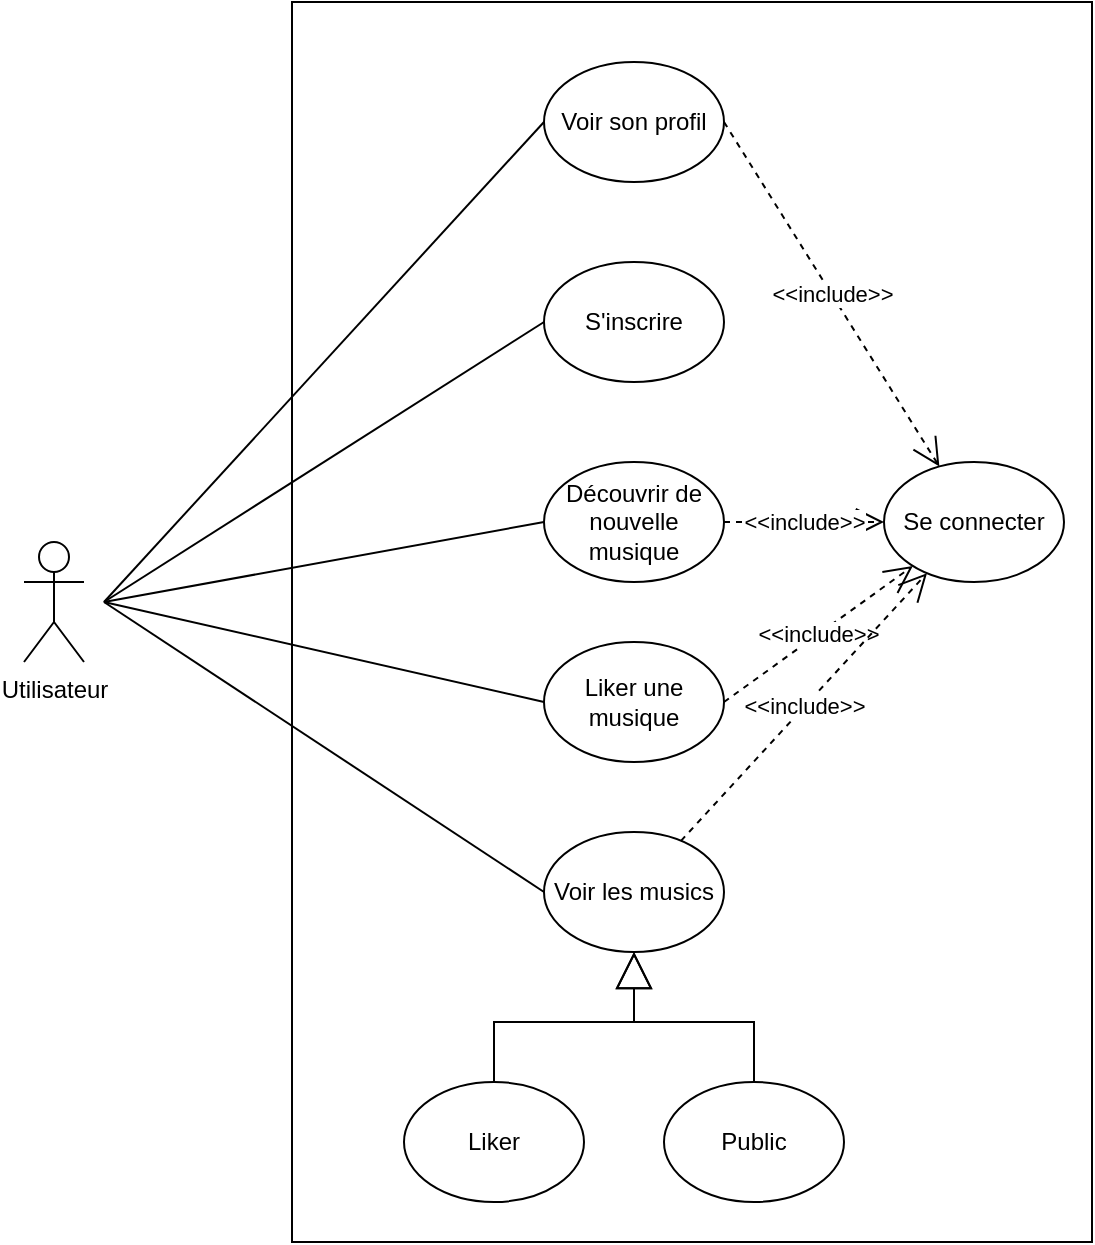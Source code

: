 <mxfile version="20.8.10" type="device"><diagram name="Page-1" id="CF3Z_-TrCves-mcTG4u-"><mxGraphModel dx="1795" dy="806" grid="1" gridSize="10" guides="1" tooltips="1" connect="1" arrows="1" fold="1" page="1" pageScale="1" pageWidth="827" pageHeight="1169" math="0" shadow="0"><root><mxCell id="0"/><mxCell id="1" parent="0"/><mxCell id="7HWwEMtCQXb1SuQ3a_-W-1" value="Utilisateur" style="shape=umlActor;verticalLabelPosition=bottom;verticalAlign=top;html=1;outlineConnect=0;" vertex="1" parent="1"><mxGeometry x="80" y="440" width="30" height="60" as="geometry"/></mxCell><mxCell id="7HWwEMtCQXb1SuQ3a_-W-2" value="" style="rounded=0;whiteSpace=wrap;html=1;" vertex="1" parent="1"><mxGeometry x="214" y="170" width="400" height="620" as="geometry"/></mxCell><mxCell id="7HWwEMtCQXb1SuQ3a_-W-4" value="Se connecter" style="ellipse;whiteSpace=wrap;html=1;" vertex="1" parent="1"><mxGeometry x="510" y="400" width="90" height="60" as="geometry"/></mxCell><mxCell id="7HWwEMtCQXb1SuQ3a_-W-5" value="S'inscrire" style="ellipse;whiteSpace=wrap;html=1;" vertex="1" parent="1"><mxGeometry x="340" y="300" width="90" height="60" as="geometry"/></mxCell><mxCell id="7HWwEMtCQXb1SuQ3a_-W-6" value="Voir son profil" style="ellipse;whiteSpace=wrap;html=1;" vertex="1" parent="1"><mxGeometry x="340" y="200" width="90" height="60" as="geometry"/></mxCell><mxCell id="7HWwEMtCQXb1SuQ3a_-W-7" value="Voir les musics" style="ellipse;whiteSpace=wrap;html=1;" vertex="1" parent="1"><mxGeometry x="340" y="585" width="90" height="60" as="geometry"/></mxCell><mxCell id="7HWwEMtCQXb1SuQ3a_-W-8" value="Découvrir de nouvelle musique" style="ellipse;whiteSpace=wrap;html=1;" vertex="1" parent="1"><mxGeometry x="340" y="400" width="90" height="60" as="geometry"/></mxCell><mxCell id="7HWwEMtCQXb1SuQ3a_-W-9" value="Liker une musique" style="ellipse;whiteSpace=wrap;html=1;" vertex="1" parent="1"><mxGeometry x="340" y="490" width="90" height="60" as="geometry"/></mxCell><mxCell id="7HWwEMtCQXb1SuQ3a_-W-10" value="Liker" style="ellipse;whiteSpace=wrap;html=1;" vertex="1" parent="1"><mxGeometry x="270" y="710" width="90" height="60" as="geometry"/></mxCell><mxCell id="7HWwEMtCQXb1SuQ3a_-W-11" value="" style="endArrow=none;html=1;rounded=0;entryX=0;entryY=0.5;entryDx=0;entryDy=0;" edge="1" parent="1" target="7HWwEMtCQXb1SuQ3a_-W-6"><mxGeometry width="50" height="50" relative="1" as="geometry"><mxPoint x="120" y="470" as="sourcePoint"/><mxPoint x="440" y="500" as="targetPoint"/></mxGeometry></mxCell><mxCell id="7HWwEMtCQXb1SuQ3a_-W-12" value="" style="endArrow=none;html=1;rounded=0;entryX=0;entryY=0.5;entryDx=0;entryDy=0;" edge="1" parent="1" target="7HWwEMtCQXb1SuQ3a_-W-5"><mxGeometry width="50" height="50" relative="1" as="geometry"><mxPoint x="120" y="470" as="sourcePoint"/><mxPoint x="290" y="230" as="targetPoint"/></mxGeometry></mxCell><mxCell id="7HWwEMtCQXb1SuQ3a_-W-13" value="" style="endArrow=none;html=1;rounded=0;entryX=0;entryY=0.5;entryDx=0;entryDy=0;" edge="1" parent="1" target="7HWwEMtCQXb1SuQ3a_-W-7"><mxGeometry width="50" height="50" relative="1" as="geometry"><mxPoint x="120" y="470" as="sourcePoint"/><mxPoint x="290" y="340" as="targetPoint"/></mxGeometry></mxCell><mxCell id="7HWwEMtCQXb1SuQ3a_-W-14" value="" style="endArrow=none;html=1;rounded=0;entryX=0;entryY=0.5;entryDx=0;entryDy=0;" edge="1" parent="1" target="7HWwEMtCQXb1SuQ3a_-W-8"><mxGeometry width="50" height="50" relative="1" as="geometry"><mxPoint x="120" y="470" as="sourcePoint"/><mxPoint x="290" y="440" as="targetPoint"/></mxGeometry></mxCell><mxCell id="7HWwEMtCQXb1SuQ3a_-W-15" value="" style="endArrow=none;html=1;rounded=0;entryX=0;entryY=0.5;entryDx=0;entryDy=0;" edge="1" parent="1" target="7HWwEMtCQXb1SuQ3a_-W-9"><mxGeometry width="50" height="50" relative="1" as="geometry"><mxPoint x="120" y="470" as="sourcePoint"/><mxPoint x="300" y="450" as="targetPoint"/></mxGeometry></mxCell><mxCell id="7HWwEMtCQXb1SuQ3a_-W-19" value="Public" style="ellipse;whiteSpace=wrap;html=1;" vertex="1" parent="1"><mxGeometry x="400" y="710" width="90" height="60" as="geometry"/></mxCell><mxCell id="7HWwEMtCQXb1SuQ3a_-W-20" value="" style="endArrow=block;endSize=16;endFill=0;html=1;rounded=0;entryX=0.5;entryY=1;entryDx=0;entryDy=0;exitX=0.5;exitY=0;exitDx=0;exitDy=0;" edge="1" parent="1" source="7HWwEMtCQXb1SuQ3a_-W-10" target="7HWwEMtCQXb1SuQ3a_-W-7"><mxGeometry width="160" relative="1" as="geometry"><mxPoint x="330" y="540" as="sourcePoint"/><mxPoint x="490" y="540" as="targetPoint"/><Array as="points"><mxPoint x="315" y="680"/><mxPoint x="385" y="680"/></Array></mxGeometry></mxCell><mxCell id="7HWwEMtCQXb1SuQ3a_-W-21" value="" style="endArrow=block;endSize=16;endFill=0;html=1;rounded=0;" edge="1" parent="1" source="7HWwEMtCQXb1SuQ3a_-W-19" target="7HWwEMtCQXb1SuQ3a_-W-7"><mxGeometry width="160" relative="1" as="geometry"><mxPoint x="325" y="720" as="sourcePoint"/><mxPoint x="380" y="650" as="targetPoint"/><Array as="points"><mxPoint x="445" y="680"/><mxPoint x="385" y="680"/></Array></mxGeometry></mxCell><mxCell id="7HWwEMtCQXb1SuQ3a_-W-22" value="&amp;lt;&amp;lt;include&amp;gt;&amp;gt;" style="endArrow=open;endSize=12;dashed=1;html=1;rounded=0;exitX=1;exitY=0.5;exitDx=0;exitDy=0;" edge="1" parent="1" source="7HWwEMtCQXb1SuQ3a_-W-6" target="7HWwEMtCQXb1SuQ3a_-W-4"><mxGeometry width="160" relative="1" as="geometry"><mxPoint x="370" y="230" as="sourcePoint"/><mxPoint x="530" y="230" as="targetPoint"/></mxGeometry></mxCell><mxCell id="7HWwEMtCQXb1SuQ3a_-W-23" value="&amp;lt;&amp;lt;include&amp;gt;&amp;gt;" style="endArrow=open;endSize=12;dashed=1;html=1;rounded=0;" edge="1" parent="1" source="7HWwEMtCQXb1SuQ3a_-W-8" target="7HWwEMtCQXb1SuQ3a_-W-4"><mxGeometry width="160" relative="1" as="geometry"><mxPoint x="440.0" y="240" as="sourcePoint"/><mxPoint x="547.743" y="412.294" as="targetPoint"/></mxGeometry></mxCell><mxCell id="7HWwEMtCQXb1SuQ3a_-W-24" value="&amp;lt;&amp;lt;include&amp;gt;&amp;gt;" style="endArrow=open;endSize=12;dashed=1;html=1;rounded=0;exitX=1;exitY=0.5;exitDx=0;exitDy=0;" edge="1" parent="1" source="7HWwEMtCQXb1SuQ3a_-W-9" target="7HWwEMtCQXb1SuQ3a_-W-4"><mxGeometry width="160" relative="1" as="geometry"><mxPoint x="450.0" y="250" as="sourcePoint"/><mxPoint x="557.743" y="422.294" as="targetPoint"/></mxGeometry></mxCell><mxCell id="7HWwEMtCQXb1SuQ3a_-W-25" value="&amp;lt;&amp;lt;include&amp;gt;&amp;gt;" style="endArrow=open;endSize=12;dashed=1;html=1;rounded=0;" edge="1" parent="1" source="7HWwEMtCQXb1SuQ3a_-W-7" target="7HWwEMtCQXb1SuQ3a_-W-4"><mxGeometry width="160" relative="1" as="geometry"><mxPoint x="460.0" y="260" as="sourcePoint"/><mxPoint x="567.743" y="432.294" as="targetPoint"/></mxGeometry></mxCell></root></mxGraphModel></diagram></mxfile>